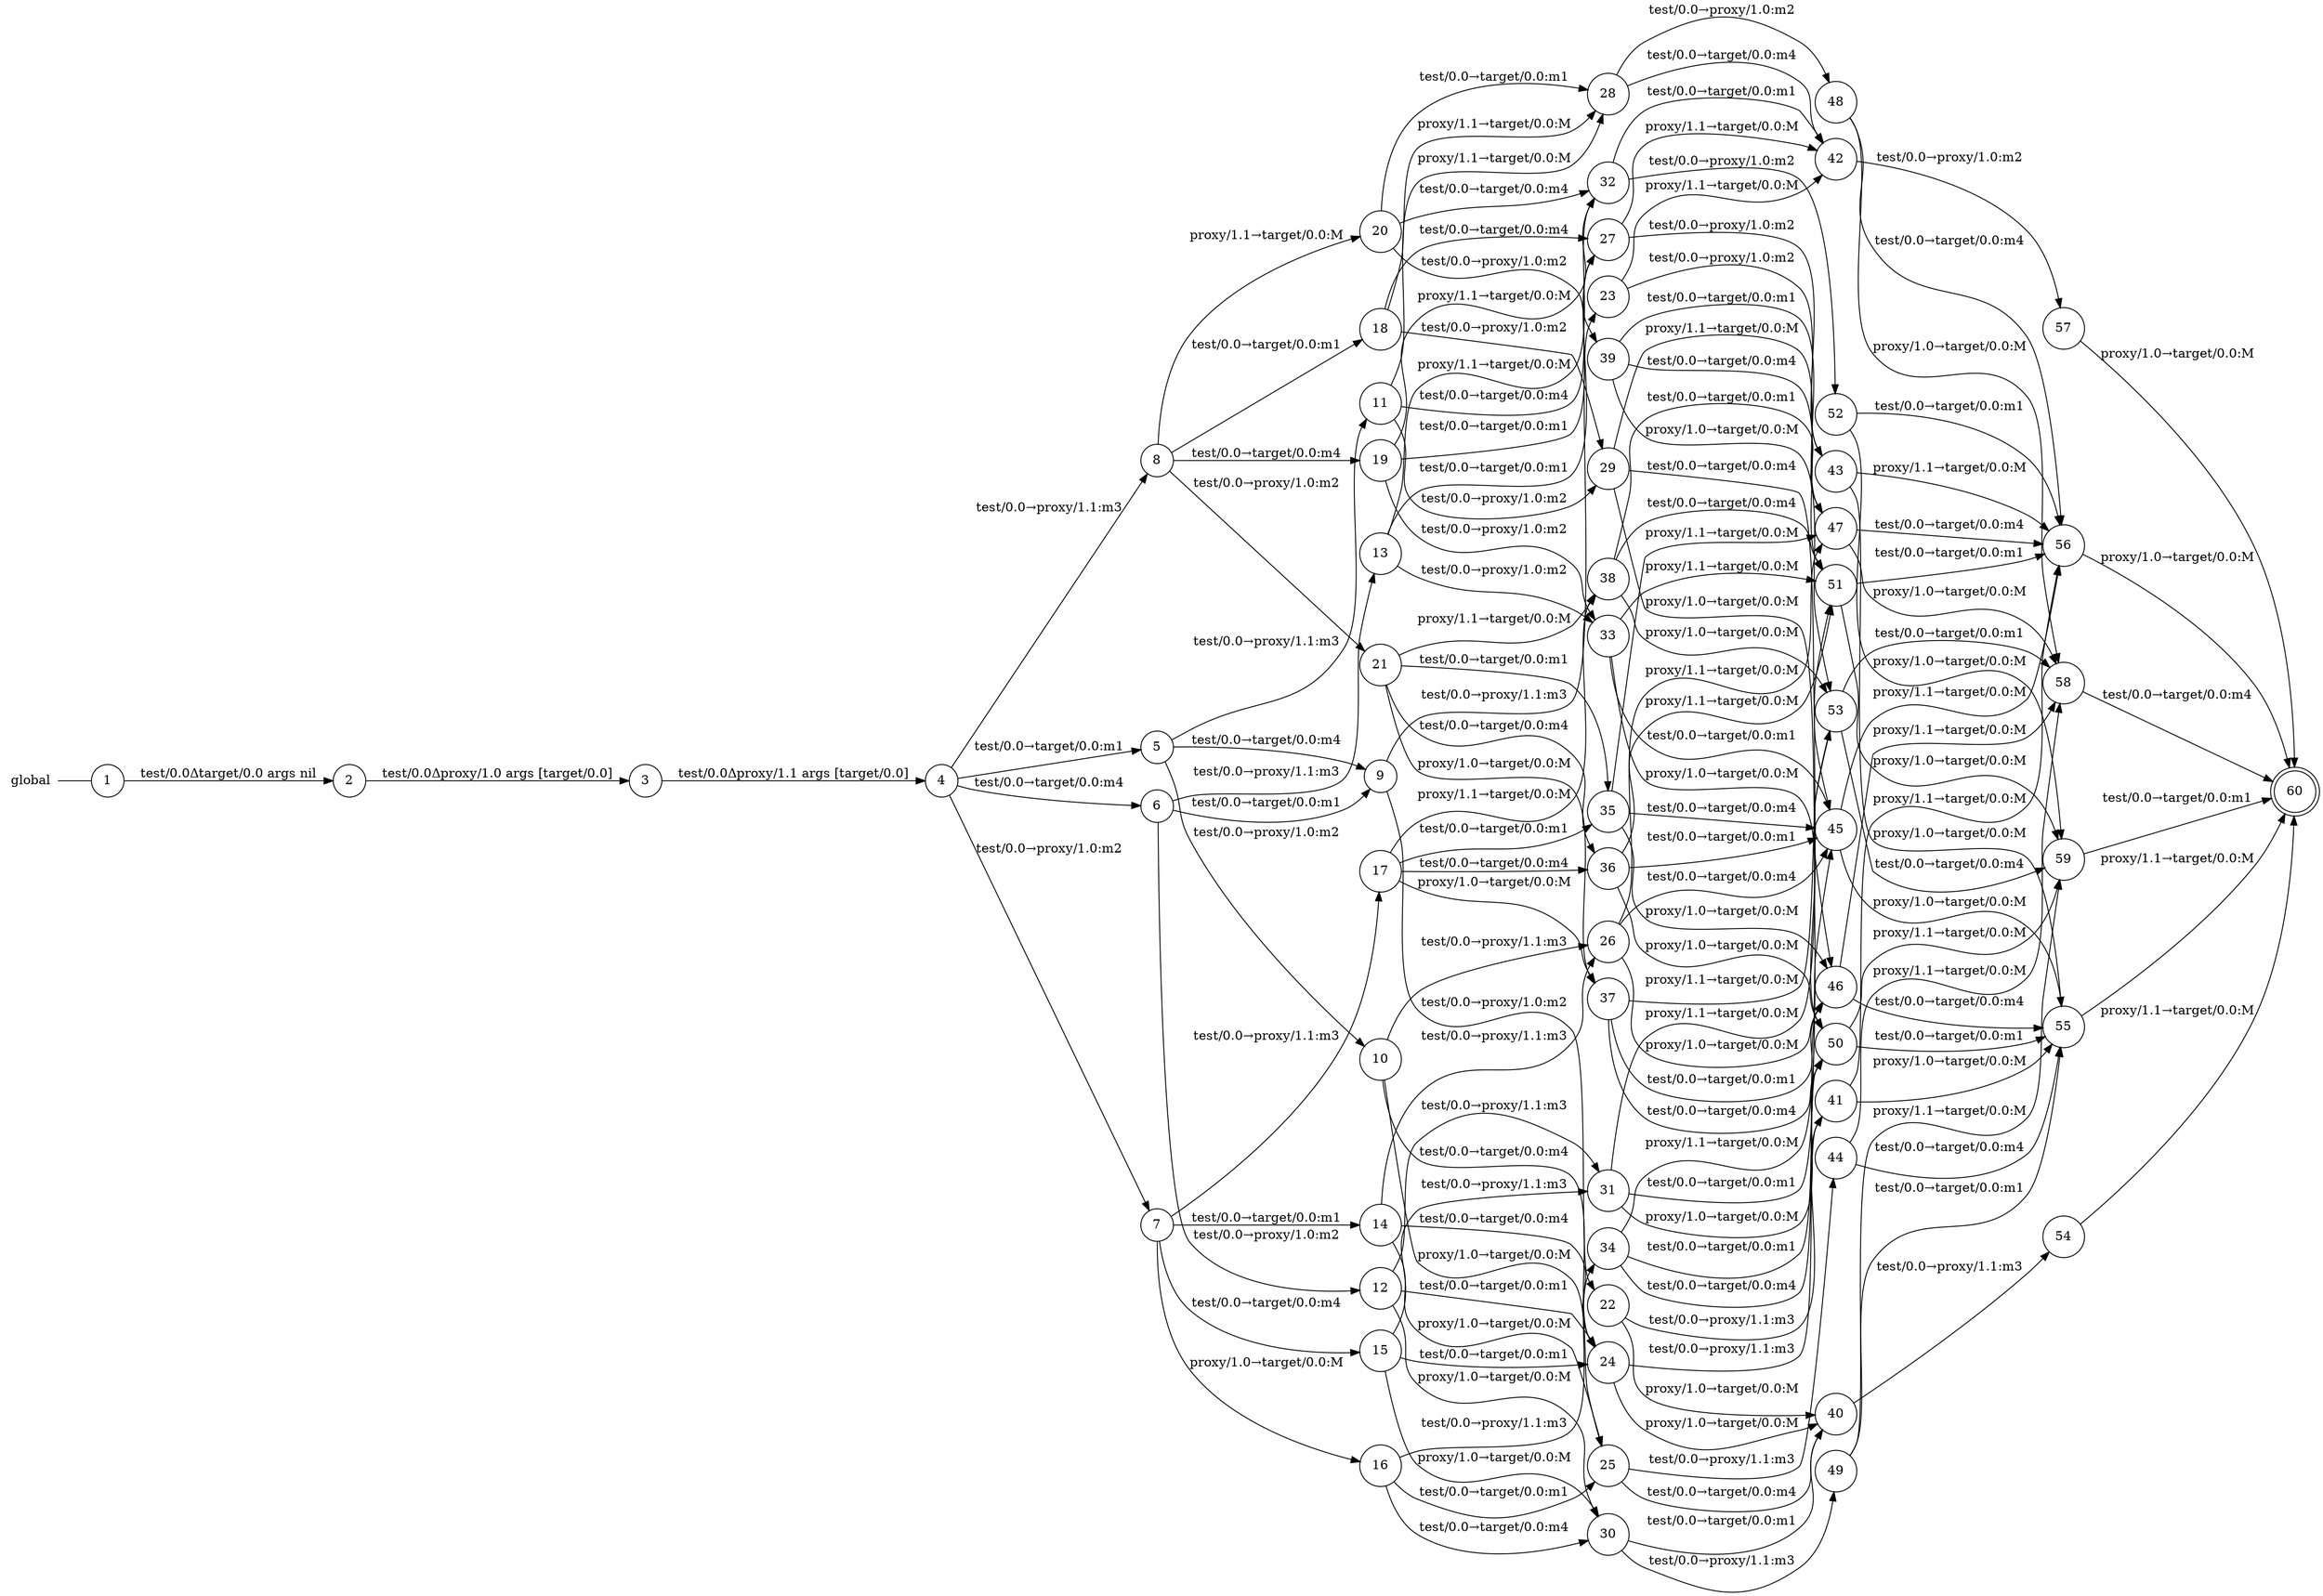 digraph global {
	rankdir="LR";
	n_0 [label="global", shape="plaintext"];
	n_1 [id="39", shape=circle, label="39"];
	n_2 [id="33", shape=circle, label="33"];
	n_3 [id="41", shape=circle, label="41"];
	n_4 [id="34", shape=circle, label="34"];
	n_5 [id="51", shape=circle, label="51"];
	n_6 [id="14", shape=circle, label="14"];
	n_7 [id="28", shape=circle, label="28"];
	n_8 [id="9", shape=circle, label="9"];
	n_9 [id="26", shape=circle, label="26"];
	n_10 [id="40", shape=circle, label="40"];
	n_11 [id="25", shape=circle, label="25"];
	n_12 [id="38", shape=circle, label="38"];
	n_13 [id="8", shape=circle, label="8"];
	n_14 [id="37", shape=circle, label="37"];
	n_15 [id="24", shape=circle, label="24"];
	n_16 [id="52", shape=circle, label="52"];
	n_17 [id="17", shape=circle, label="17"];
	n_18 [id="1", shape=circle, label="1"];
	n_0 -> n_18 [arrowhead=none];
	n_19 [id="7", shape=circle, label="7"];
	n_20 [id="45", shape=circle, label="45"];
	n_21 [id="47", shape=circle, label="47"];
	n_22 [id="48", shape=circle, label="48"];
	n_23 [id="31", shape=circle, label="31"];
	n_24 [id="27", shape=circle, label="27"];
	n_25 [id="30", shape=circle, label="30"];
	n_26 [id="16", shape=circle, label="16"];
	n_27 [id="36", shape=circle, label="36"];
	n_28 [id="19", shape=circle, label="19"];
	n_29 [id="4", shape=circle, label="4"];
	n_30 [id="6", shape=circle, label="6"];
	n_31 [id="35", shape=circle, label="35"];
	n_32 [id="59", shape=circle, label="59"];
	n_33 [id="3", shape=circle, label="3"];
	n_34 [id="12", shape=circle, label="12"];
	n_35 [id="46", shape=circle, label="46"];
	n_36 [id="50", shape=circle, label="50"];
	n_37 [id="18", shape=circle, label="18"];
	n_38 [id="20", shape=circle, label="20"];
	n_39 [id="23", shape=circle, label="23"];
	n_40 [id="55", shape=circle, label="55"];
	n_41 [id="2", shape=circle, label="2"];
	n_42 [id="22", shape=circle, label="22"];
	n_43 [id="11", shape=circle, label="11"];
	n_44 [id="60", shape=doublecircle, label="60"];
	n_45 [id="15", shape=circle, label="15"];
	n_46 [id="10", shape=circle, label="10"];
	n_47 [id="42", shape=circle, label="42"];
	n_48 [id="13", shape=circle, label="13"];
	n_49 [id="54", shape=circle, label="54"];
	n_50 [id="5", shape=circle, label="5"];
	n_51 [id="57", shape=circle, label="57"];
	n_52 [id="58", shape=circle, label="58"];
	n_53 [id="49", shape=circle, label="49"];
	n_54 [id="44", shape=circle, label="44"];
	n_55 [id="21", shape=circle, label="21"];
	n_56 [id="53", shape=circle, label="53"];
	n_57 [id="43", shape=circle, label="43"];
	n_58 [id="32", shape=circle, label="32"];
	n_59 [id="56", shape=circle, label="56"];
	n_60 [id="29", shape=circle, label="29"];

	n_36 -> n_32 [id="[$e|126]", label="proxy/1.1→target/0.0:M"];
	n_8 -> n_39 [id="[$e|22]", label="test/0.0→proxy/1.1:m3"];
	n_48 -> n_58 [id="[$e|33]", label="proxy/1.1→target/0.0:M"];
	n_43 -> n_24 [id="[$e|26]", label="test/0.0→target/0.0:m4"];
	n_60 -> n_21 [id="[$e|77]", label="proxy/1.1→target/0.0:M"];
	n_25 -> n_53 [id="[$e|80]", label="test/0.0→proxy/1.1:m3"];
	n_54 -> n_52 [id="[$e|114]", label="proxy/1.1→target/0.0:M"];
	n_53 -> n_40 [id="[$e|123]", label="test/0.0→target/0.0:m1"];
	n_23 -> n_5 [id="[$e|83]", label="proxy/1.1→target/0.0:M"];
	n_43 -> n_7 [id="[$e|27]", label="proxy/1.1→target/0.0:M"];
	n_38 -> n_7 [id="[$e|54]", label="test/0.0→target/0.0:m1"];
	n_7 -> n_22 [id="[$e|75]", label="test/0.0→proxy/1.0:m2"];
	n_42 -> n_3 [id="[$e|62]", label="test/0.0→proxy/1.1:m3"];
	n_37 -> n_60 [id="[$e|50]", label="test/0.0→proxy/1.0:m2"];
	n_4 -> n_36 [id="[$e|90]", label="test/0.0→target/0.0:m4"];
	n_39 -> n_47 [id="[$e|63]", label="proxy/1.1→target/0.0:M"];
	n_37 -> n_7 [id="[$e|49]", label="proxy/1.1→target/0.0:M"];
	n_25 -> n_10 [id="[$e|79]", label="test/0.0→target/0.0:m1"];
	n_48 -> n_24 [id="[$e|32]", label="test/0.0→target/0.0:m1"];
	n_50 -> n_46 [id="[$e|8]", label="test/0.0→proxy/1.0:m2"];
	n_60 -> n_20 [id="[$e|76]", label="test/0.0→target/0.0:m4"];
	n_26 -> n_25 [id="[$e|42]", label="test/0.0→target/0.0:m4"];
	n_28 -> n_58 [id="[$e|52]", label="proxy/1.1→target/0.0:M"];
	n_24 -> n_47 [id="[$e|72]", label="proxy/1.1→target/0.0:M"];
	n_13 -> n_28 [id="[$e|18]", label="test/0.0→target/0.0:m4"];
	n_12 -> n_5 [id="[$e|102]", label="test/0.0→target/0.0:m4"];
	n_22 -> n_59 [id="[$e|121]", label="test/0.0→target/0.0:m4"];
	n_34 -> n_15 [id="[$e|29]", label="test/0.0→target/0.0:m1"];
	n_3 -> n_59 [id="[$e|109]", label="proxy/1.1→target/0.0:M"];
	n_23 -> n_36 [id="[$e|82]", label="proxy/1.0→target/0.0:M"];
	n_28 -> n_2 [id="[$e|53]", label="test/0.0→proxy/1.0:m2"];
	n_35 -> n_52 [id="[$e|118]", label="proxy/1.1→target/0.0:M"];
	n_55 -> n_12 [id="[$e|59]", label="proxy/1.1→target/0.0:M"];
	n_28 -> n_24 [id="[$e|51]", label="test/0.0→target/0.0:m1"];
	n_11 -> n_10 [id="[$e|67]", label="test/0.0→target/0.0:m4"];
	n_43 -> n_60 [id="[$e|28]", label="test/0.0→proxy/1.0:m2"];
	n_13 -> n_37 [id="[$e|17]", label="test/0.0→target/0.0:m1"];
	n_45 -> n_25 [id="[$e|39]", label="proxy/1.0→target/0.0:M"];
	n_14 -> n_35 [id="[$e|98]", label="test/0.0→target/0.0:m1"];
	n_31 -> n_35 [id="[$e|93]", label="proxy/1.0→target/0.0:M"];
	n_50 -> n_8 [id="[$e|7]", label="test/0.0→target/0.0:m4"];
	n_15 -> n_3 [id="[$e|66]", label="test/0.0→proxy/1.1:m3"];
	n_30 -> n_48 [id="[$e|12]", label="test/0.0→proxy/1.1:m3"];
	n_55 -> n_14 [id="[$e|60]", label="proxy/1.0→target/0.0:M"];
	n_58 -> n_16 [id="[$e|85]", label="test/0.0→proxy/1.0:m2"];
	n_27 -> n_36 [id="[$e|96]", label="proxy/1.0→target/0.0:M"];
	n_38 -> n_58 [id="[$e|55]", label="test/0.0→target/0.0:m4"];
	n_14 -> n_56 [id="[$e|100]", label="proxy/1.1→target/0.0:M"];
	n_5 -> n_32 [id="[$e|128]", label="proxy/1.0→target/0.0:M"];
	n_35 -> n_40 [id="[$e|117]", label="test/0.0→target/0.0:m4"];
	n_17 -> n_14 [id="[$e|46]", label="proxy/1.0→target/0.0:M"];
	n_46 -> n_11 [id="[$e|24]", label="proxy/1.0→target/0.0:M"];
	n_17 -> n_27 [id="[$e|45]", label="test/0.0→target/0.0:m4"];
	n_12 -> n_56 [id="[$e|103]", label="proxy/1.0→target/0.0:M"];
	n_24 -> n_57 [id="[$e|73]", label="test/0.0→proxy/1.0:m2"];
	n_47 -> n_51 [id="[$e|110]", label="test/0.0→proxy/1.0:m2"];
	n_2 -> n_5 [id="[$e|87]", label="proxy/1.1→target/0.0:M"];
	n_17 -> n_12 [id="[$e|47]", label="proxy/1.1→target/0.0:M"];
	n_14 -> n_36 [id="[$e|99]", label="test/0.0→target/0.0:m4"];
	n_26 -> n_11 [id="[$e|41]", label="test/0.0→target/0.0:m1"];
	n_49 -> n_44 [id="[$e|133]", label="proxy/1.1→target/0.0:M"];
	n_46 -> n_9 [id="[$e|25]", label="test/0.0→proxy/1.1:m3"];
	n_19 -> n_26 [id="[$e|15]", label="proxy/1.0→target/0.0:M"];
	n_29 -> n_50 [id="[$e|3]", label="test/0.0→target/0.0:m1"];
	n_56 -> n_32 [id="[$e|132]", label="test/0.0→target/0.0:m4"];
	n_17 -> n_31 [id="[$e|44]", label="test/0.0→target/0.0:m1"];
	n_27 -> n_5 [id="[$e|97]", label="proxy/1.1→target/0.0:M"];
	n_55 -> n_31 [id="[$e|57]", label="test/0.0→target/0.0:m1"];
	n_16 -> n_32 [id="[$e|130]", label="proxy/1.0→target/0.0:M"];
	n_50 -> n_43 [id="[$e|9]", label="test/0.0→proxy/1.1:m3"];
	n_13 -> n_38 [id="[$e|19]", label="proxy/1.1→target/0.0:M"];
	n_34 -> n_25 [id="[$e|30]", label="proxy/1.0→target/0.0:M"];
	n_57 -> n_59 [id="[$e|111]", label="proxy/1.1→target/0.0:M"];
	n_33 -> n_29 [id="[$e|2]", label="test/0.0Δproxy/1.1 args [target/0.0]"];
	n_41 -> n_33 [id="[$e|1]", label="test/0.0Δproxy/1.0 args [target/0.0]"];
	n_11 -> n_54 [id="[$e|68]", label="test/0.0→proxy/1.1:m3"];
	n_21 -> n_59 [id="[$e|119]", label="test/0.0→target/0.0:m4"];
	n_20 -> n_40 [id="[$e|115]", label="proxy/1.0→target/0.0:M"];
	n_20 -> n_59 [id="[$e|116]", label="proxy/1.1→target/0.0:M"];
	n_4 -> n_35 [id="[$e|89]", label="test/0.0→target/0.0:m1"];
	n_1 -> n_5 [id="[$e|105]", label="test/0.0→target/0.0:m4"];
	n_51 -> n_44 [id="[$e|136]", label="proxy/1.0→target/0.0:M"];
	n_5 -> n_59 [id="[$e|127]", label="test/0.0→target/0.0:m1"];
	n_34 -> n_23 [id="[$e|31]", label="test/0.0→proxy/1.1:m3"];
	n_46 -> n_15 [id="[$e|23]", label="test/0.0→target/0.0:m4"];
	n_2 -> n_20 [id="[$e|86]", label="test/0.0→target/0.0:m1"];
	n_45 -> n_15 [id="[$e|38]", label="test/0.0→target/0.0:m1"];
	n_10 -> n_49 [id="[$e|107]", label="test/0.0→proxy/1.1:m3"];
	n_12 -> n_21 [id="[$e|101]", label="test/0.0→target/0.0:m1"];
	n_54 -> n_40 [id="[$e|113]", label="test/0.0→target/0.0:m4"];
	n_57 -> n_40 [id="[$e|112]", label="proxy/1.0→target/0.0:M"];
	n_38 -> n_1 [id="[$e|56]", label="test/0.0→proxy/1.0:m2"];
	n_19 -> n_17 [id="[$e|16]", label="test/0.0→proxy/1.1:m3"];
	n_58 -> n_47 [id="[$e|84]", label="test/0.0→target/0.0:m1"];
	n_32 -> n_44 [id="[$e|138]", label="test/0.0→target/0.0:m1"];
	n_13 -> n_55 [id="[$e|20]", label="test/0.0→proxy/1.0:m2"];
	n_1 -> n_21 [id="[$e|104]", label="test/0.0→target/0.0:m1"];
	n_2 -> n_36 [id="[$e|88]", label="proxy/1.0→target/0.0:M"];
	n_53 -> n_32 [id="[$e|124]", label="proxy/1.1→target/0.0:M"];
	n_59 -> n_44 [id="[$e|135]", label="proxy/1.0→target/0.0:M"];
	n_8 -> n_42 [id="[$e|21]", label="test/0.0→proxy/1.0:m2"];
	n_30 -> n_34 [id="[$e|11]", label="test/0.0→proxy/1.0:m2"];
	n_3 -> n_40 [id="[$e|108]", label="proxy/1.0→target/0.0:M"];
	n_55 -> n_27 [id="[$e|58]", label="test/0.0→target/0.0:m4"];
	n_45 -> n_23 [id="[$e|40]", label="test/0.0→proxy/1.1:m3"];
	n_29 -> n_13 [id="[$e|6]", label="test/0.0→proxy/1.1:m3"];
	n_29 -> n_19 [id="[$e|5]", label="test/0.0→proxy/1.0:m2"];
	n_7 -> n_47 [id="[$e|74]", label="test/0.0→target/0.0:m4"];
	n_42 -> n_10 [id="[$e|61]", label="proxy/1.0→target/0.0:M"];
	n_18 -> n_41 [id="[$e|0]", label="test/0.0Δtarget/0.0 args nil"];
	n_15 -> n_10 [id="[$e|65]", label="proxy/1.0→target/0.0:M"];
	n_48 -> n_2 [id="[$e|34]", label="test/0.0→proxy/1.0:m2"];
	n_23 -> n_20 [id="[$e|81]", label="test/0.0→target/0.0:m1"];
	n_9 -> n_20 [id="[$e|69]", label="test/0.0→target/0.0:m4"];
	n_6 -> n_9 [id="[$e|37]", label="test/0.0→proxy/1.1:m3"];
	n_6 -> n_15 [id="[$e|35]", label="test/0.0→target/0.0:m4"];
	n_4 -> n_56 [id="[$e|91]", label="proxy/1.1→target/0.0:M"];
	n_40 -> n_44 [id="[$e|134]", label="proxy/1.1→target/0.0:M"];
	n_31 -> n_21 [id="[$e|94]", label="proxy/1.1→target/0.0:M"];
	n_36 -> n_40 [id="[$e|125]", label="test/0.0→target/0.0:m1"];
	n_9 -> n_21 [id="[$e|71]", label="proxy/1.1→target/0.0:M"];
	n_37 -> n_24 [id="[$e|48]", label="test/0.0→target/0.0:m4"];
	n_6 -> n_11 [id="[$e|36]", label="proxy/1.0→target/0.0:M"];
	n_9 -> n_35 [id="[$e|70]", label="proxy/1.0→target/0.0:M"];
	n_52 -> n_44 [id="[$e|137]", label="test/0.0→target/0.0:m4"];
	n_1 -> n_56 [id="[$e|106]", label="proxy/1.0→target/0.0:M"];
	n_26 -> n_4 [id="[$e|43]", label="test/0.0→proxy/1.1:m3"];
	n_19 -> n_6 [id="[$e|13]", label="test/0.0→target/0.0:m1"];
	n_27 -> n_20 [id="[$e|95]", label="test/0.0→target/0.0:m1"];
	n_31 -> n_20 [id="[$e|92]", label="test/0.0→target/0.0:m4"];
	n_30 -> n_8 [id="[$e|10]", label="test/0.0→target/0.0:m1"];
	n_29 -> n_30 [id="[$e|4]", label="test/0.0→target/0.0:m4"];
	n_21 -> n_52 [id="[$e|120]", label="proxy/1.0→target/0.0:M"];
	n_19 -> n_45 [id="[$e|14]", label="test/0.0→target/0.0:m4"];
	n_60 -> n_35 [id="[$e|78]", label="proxy/1.0→target/0.0:M"];
	n_16 -> n_59 [id="[$e|129]", label="test/0.0→target/0.0:m1"];
	n_56 -> n_52 [id="[$e|131]", label="test/0.0→target/0.0:m1"];
	n_22 -> n_52 [id="[$e|122]", label="proxy/1.0→target/0.0:M"];
	n_39 -> n_57 [id="[$e|64]", label="test/0.0→proxy/1.0:m2"];
}
